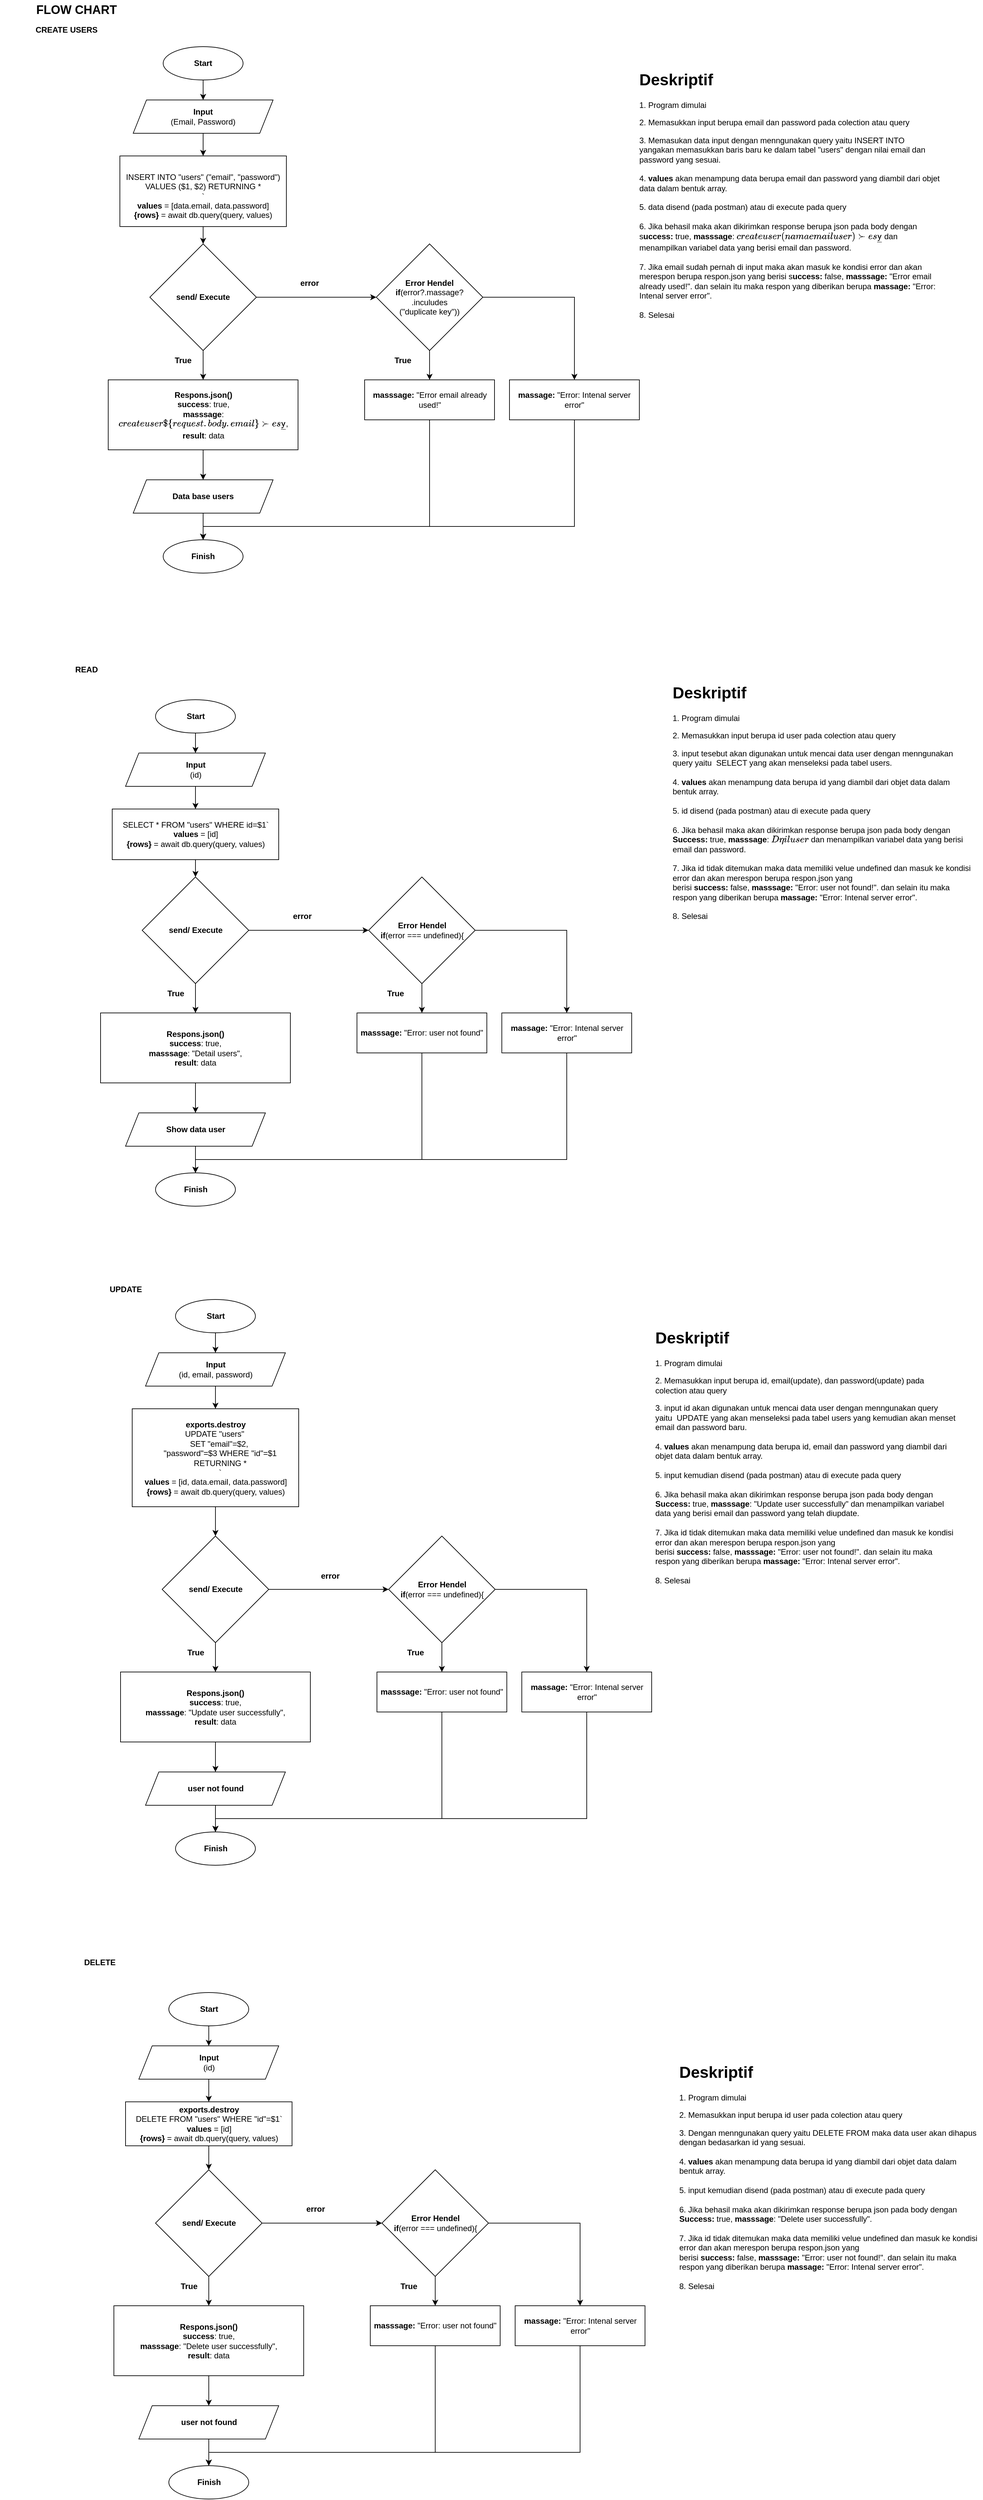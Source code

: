 <mxfile version="21.1.5" type="device">
  <diagram name="Page-1" id="Gda8aAcoX1wLqmAGTbfG">
    <mxGraphModel dx="1744" dy="947" grid="1" gridSize="10" guides="1" tooltips="1" connect="1" arrows="1" fold="1" page="1" pageScale="1" pageWidth="4681" pageHeight="3300" math="0" shadow="0">
      <root>
        <mxCell id="0" />
        <mxCell id="1" parent="0" />
        <mxCell id="YaDRh54AtRM1BTjT_YsA-1" value="&lt;b&gt;CREATE USERS&lt;/b&gt;" style="text;html=1;strokeColor=none;fillColor=none;align=center;verticalAlign=middle;whiteSpace=wrap;rounded=0;" parent="1" vertex="1">
          <mxGeometry x="25" y="50" width="200" height="30" as="geometry" />
        </mxCell>
        <mxCell id="YaDRh54AtRM1BTjT_YsA-8" style="edgeStyle=orthogonalEdgeStyle;rounded=0;orthogonalLoop=1;jettySize=auto;html=1;exitX=0.5;exitY=1;exitDx=0;exitDy=0;entryX=0.5;entryY=0;entryDx=0;entryDy=0;" parent="1" source="YaDRh54AtRM1BTjT_YsA-2" target="YaDRh54AtRM1BTjT_YsA-3" edge="1">
          <mxGeometry relative="1" as="geometry" />
        </mxCell>
        <mxCell id="YaDRh54AtRM1BTjT_YsA-2" value="&lt;b&gt;Start&lt;/b&gt;" style="ellipse;whiteSpace=wrap;html=1;" parent="1" vertex="1">
          <mxGeometry x="270" y="90" width="120" height="50" as="geometry" />
        </mxCell>
        <mxCell id="YaDRh54AtRM1BTjT_YsA-9" style="edgeStyle=orthogonalEdgeStyle;rounded=0;orthogonalLoop=1;jettySize=auto;html=1;exitX=0.5;exitY=1;exitDx=0;exitDy=0;entryX=0.5;entryY=0;entryDx=0;entryDy=0;" parent="1" source="YaDRh54AtRM1BTjT_YsA-3" target="YaDRh54AtRM1BTjT_YsA-4" edge="1">
          <mxGeometry relative="1" as="geometry" />
        </mxCell>
        <mxCell id="YaDRh54AtRM1BTjT_YsA-3" value="&lt;b&gt;Input&lt;/b&gt;&lt;br&gt;(Email, Password)" style="shape=parallelogram;perimeter=parallelogramPerimeter;whiteSpace=wrap;html=1;fixedSize=1;" parent="1" vertex="1">
          <mxGeometry x="225" y="170" width="210" height="50" as="geometry" />
        </mxCell>
        <mxCell id="BeeldSdNCk5eu46JR7qN-2" style="edgeStyle=orthogonalEdgeStyle;rounded=0;orthogonalLoop=1;jettySize=auto;html=1;exitX=0.5;exitY=1;exitDx=0;exitDy=0;entryX=0.5;entryY=0;entryDx=0;entryDy=0;" edge="1" parent="1" source="YaDRh54AtRM1BTjT_YsA-4" target="YaDRh54AtRM1BTjT_YsA-5">
          <mxGeometry relative="1" as="geometry" />
        </mxCell>
        <mxCell id="YaDRh54AtRM1BTjT_YsA-4" value="&lt;b&gt;&lt;br&gt;&lt;/b&gt;INSERT INTO &quot;users&quot; (&quot;email&quot;, &quot;password&quot;)&lt;br&gt;    VALUES ($1, $2) RETURNING *&lt;br&gt;    `&lt;b&gt;&lt;br&gt;values &lt;/b&gt;= [data.email, data.password]&lt;br&gt;&lt;b&gt;{rows}&lt;/b&gt; = await db.query(query, values)" style="rounded=0;whiteSpace=wrap;html=1;align=center;" parent="1" vertex="1">
          <mxGeometry x="205" y="254" width="250" height="106" as="geometry" />
        </mxCell>
        <mxCell id="YaDRh54AtRM1BTjT_YsA-11" style="edgeStyle=orthogonalEdgeStyle;rounded=0;orthogonalLoop=1;jettySize=auto;html=1;exitX=0.5;exitY=1;exitDx=0;exitDy=0;entryX=0.5;entryY=0;entryDx=0;entryDy=0;" parent="1" source="YaDRh54AtRM1BTjT_YsA-5" target="YaDRh54AtRM1BTjT_YsA-7" edge="1">
          <mxGeometry relative="1" as="geometry" />
        </mxCell>
        <mxCell id="YaDRh54AtRM1BTjT_YsA-20" style="edgeStyle=orthogonalEdgeStyle;rounded=0;orthogonalLoop=1;jettySize=auto;html=1;exitX=1;exitY=0.5;exitDx=0;exitDy=0;entryX=0;entryY=0.5;entryDx=0;entryDy=0;" parent="1" source="YaDRh54AtRM1BTjT_YsA-5" target="YaDRh54AtRM1BTjT_YsA-18" edge="1">
          <mxGeometry relative="1" as="geometry" />
        </mxCell>
        <mxCell id="YaDRh54AtRM1BTjT_YsA-5" value="&lt;b&gt;send/ Execute&lt;/b&gt;" style="rhombus;whiteSpace=wrap;html=1;" parent="1" vertex="1">
          <mxGeometry x="250" y="386" width="160" height="160" as="geometry" />
        </mxCell>
        <mxCell id="YaDRh54AtRM1BTjT_YsA-28" style="edgeStyle=orthogonalEdgeStyle;rounded=0;orthogonalLoop=1;jettySize=auto;html=1;exitX=0.5;exitY=1;exitDx=0;exitDy=0;entryX=0.5;entryY=0;entryDx=0;entryDy=0;" parent="1" source="YaDRh54AtRM1BTjT_YsA-7" target="YaDRh54AtRM1BTjT_YsA-27" edge="1">
          <mxGeometry relative="1" as="geometry" />
        </mxCell>
        <mxCell id="YaDRh54AtRM1BTjT_YsA-7" value="&lt;b&gt;Respons.json()&lt;/b&gt;&lt;br&gt;&lt;div style=&quot;&quot;&gt;&lt;b&gt;success&lt;/b&gt;: true,&lt;/div&gt;&lt;div style=&quot;&quot;&gt;&lt;b&gt;masssage&lt;/b&gt;: `create user ${request.body.email} successfuly`,&lt;/div&gt;&lt;div style=&quot;&quot;&gt;&lt;b&gt;result&lt;/b&gt;: data&lt;/div&gt;" style="rounded=0;whiteSpace=wrap;html=1;align=center;" parent="1" vertex="1">
          <mxGeometry x="187.5" y="590" width="285" height="105" as="geometry" />
        </mxCell>
        <mxCell id="YaDRh54AtRM1BTjT_YsA-14" value="&lt;b&gt;True&lt;/b&gt;" style="text;html=1;strokeColor=none;fillColor=none;align=center;verticalAlign=middle;whiteSpace=wrap;rounded=0;" parent="1" vertex="1">
          <mxGeometry x="270" y="546" width="60" height="30" as="geometry" />
        </mxCell>
        <mxCell id="YaDRh54AtRM1BTjT_YsA-15" value="&lt;b&gt;error&lt;/b&gt;" style="text;html=1;strokeColor=none;fillColor=none;align=center;verticalAlign=middle;whiteSpace=wrap;rounded=0;" parent="1" vertex="1">
          <mxGeometry x="460" y="430" width="60" height="30" as="geometry" />
        </mxCell>
        <mxCell id="YaDRh54AtRM1BTjT_YsA-21" style="edgeStyle=orthogonalEdgeStyle;rounded=0;orthogonalLoop=1;jettySize=auto;html=1;exitX=0.5;exitY=1;exitDx=0;exitDy=0;entryX=0.5;entryY=0;entryDx=0;entryDy=0;" parent="1" source="YaDRh54AtRM1BTjT_YsA-18" target="YaDRh54AtRM1BTjT_YsA-19" edge="1">
          <mxGeometry relative="1" as="geometry" />
        </mxCell>
        <mxCell id="YaDRh54AtRM1BTjT_YsA-25" style="edgeStyle=orthogonalEdgeStyle;rounded=0;orthogonalLoop=1;jettySize=auto;html=1;exitX=1;exitY=0.5;exitDx=0;exitDy=0;" parent="1" source="YaDRh54AtRM1BTjT_YsA-18" target="YaDRh54AtRM1BTjT_YsA-24" edge="1">
          <mxGeometry relative="1" as="geometry" />
        </mxCell>
        <mxCell id="YaDRh54AtRM1BTjT_YsA-18" value="&lt;b&gt;Error Hendel&lt;/b&gt;&lt;br&gt;&lt;b&gt;if&lt;/b&gt;(error?.massage?&lt;br&gt;.inculudes&lt;br&gt;(&quot;duplicate key&quot;))" style="rhombus;whiteSpace=wrap;html=1;" parent="1" vertex="1">
          <mxGeometry x="590" y="386" width="160" height="160" as="geometry" />
        </mxCell>
        <mxCell id="YaDRh54AtRM1BTjT_YsA-31" style="edgeStyle=orthogonalEdgeStyle;rounded=0;orthogonalLoop=1;jettySize=auto;html=1;exitX=0.5;exitY=1;exitDx=0;exitDy=0;entryX=0.5;entryY=0;entryDx=0;entryDy=0;" parent="1" source="YaDRh54AtRM1BTjT_YsA-19" target="YaDRh54AtRM1BTjT_YsA-29" edge="1">
          <mxGeometry relative="1" as="geometry">
            <Array as="points">
              <mxPoint x="670" y="810" />
              <mxPoint x="330" y="810" />
            </Array>
          </mxGeometry>
        </mxCell>
        <mxCell id="YaDRh54AtRM1BTjT_YsA-19" value="&lt;b&gt;masssage:&lt;/b&gt; &quot;Error email already used!&quot;" style="rounded=0;whiteSpace=wrap;html=1;align=center;" parent="1" vertex="1">
          <mxGeometry x="572.5" y="590" width="195" height="60" as="geometry" />
        </mxCell>
        <mxCell id="YaDRh54AtRM1BTjT_YsA-22" value="&lt;b&gt;True&lt;/b&gt;" style="text;html=1;strokeColor=none;fillColor=none;align=center;verticalAlign=middle;whiteSpace=wrap;rounded=0;" parent="1" vertex="1">
          <mxGeometry x="600" y="546" width="60" height="30" as="geometry" />
        </mxCell>
        <mxCell id="YaDRh54AtRM1BTjT_YsA-32" style="edgeStyle=orthogonalEdgeStyle;rounded=0;orthogonalLoop=1;jettySize=auto;html=1;exitX=0.5;exitY=1;exitDx=0;exitDy=0;entryX=0.5;entryY=0;entryDx=0;entryDy=0;" parent="1" source="YaDRh54AtRM1BTjT_YsA-24" target="YaDRh54AtRM1BTjT_YsA-29" edge="1">
          <mxGeometry relative="1" as="geometry">
            <Array as="points">
              <mxPoint x="888" y="810" />
              <mxPoint x="330" y="810" />
            </Array>
          </mxGeometry>
        </mxCell>
        <mxCell id="YaDRh54AtRM1BTjT_YsA-24" value="&lt;b&gt;massage: &lt;/b&gt;&quot;Error: Intenal server error&quot;" style="rounded=0;whiteSpace=wrap;html=1;align=center;" parent="1" vertex="1">
          <mxGeometry x="790" y="590" width="195" height="60" as="geometry" />
        </mxCell>
        <mxCell id="YaDRh54AtRM1BTjT_YsA-30" style="edgeStyle=orthogonalEdgeStyle;rounded=0;orthogonalLoop=1;jettySize=auto;html=1;exitX=0.5;exitY=1;exitDx=0;exitDy=0;entryX=0.5;entryY=0;entryDx=0;entryDy=0;" parent="1" source="YaDRh54AtRM1BTjT_YsA-27" target="YaDRh54AtRM1BTjT_YsA-29" edge="1">
          <mxGeometry relative="1" as="geometry" />
        </mxCell>
        <mxCell id="YaDRh54AtRM1BTjT_YsA-27" value="&lt;b&gt;Data base users&lt;/b&gt;" style="shape=parallelogram;perimeter=parallelogramPerimeter;whiteSpace=wrap;html=1;fixedSize=1;" parent="1" vertex="1">
          <mxGeometry x="225" y="740" width="210" height="50" as="geometry" />
        </mxCell>
        <mxCell id="YaDRh54AtRM1BTjT_YsA-29" value="&lt;b&gt;Finish&lt;/b&gt;" style="ellipse;whiteSpace=wrap;html=1;" parent="1" vertex="1">
          <mxGeometry x="270" y="830" width="120" height="50" as="geometry" />
        </mxCell>
        <mxCell id="YaDRh54AtRM1BTjT_YsA-33" value="&lt;b&gt;&lt;font style=&quot;font-size: 18px;&quot;&gt;FLOW CHART&lt;/font&gt;&lt;/b&gt;" style="text;html=1;strokeColor=none;fillColor=none;align=center;verticalAlign=middle;whiteSpace=wrap;rounded=0;" parent="1" vertex="1">
          <mxGeometry x="40" y="20" width="200" height="30" as="geometry" />
        </mxCell>
        <mxCell id="YaDRh54AtRM1BTjT_YsA-58" style="edgeStyle=orthogonalEdgeStyle;rounded=0;orthogonalLoop=1;jettySize=auto;html=1;exitX=0.5;exitY=1;exitDx=0;exitDy=0;entryX=0.5;entryY=0;entryDx=0;entryDy=0;" parent="1" source="YaDRh54AtRM1BTjT_YsA-59" target="YaDRh54AtRM1BTjT_YsA-61" edge="1">
          <mxGeometry relative="1" as="geometry" />
        </mxCell>
        <mxCell id="YaDRh54AtRM1BTjT_YsA-59" value="&lt;b&gt;Start&lt;/b&gt;" style="ellipse;whiteSpace=wrap;html=1;" parent="1" vertex="1">
          <mxGeometry x="258.5" y="1070" width="120" height="50" as="geometry" />
        </mxCell>
        <mxCell id="YaDRh54AtRM1BTjT_YsA-60" style="edgeStyle=orthogonalEdgeStyle;rounded=0;orthogonalLoop=1;jettySize=auto;html=1;exitX=0.5;exitY=1;exitDx=0;exitDy=0;entryX=0.5;entryY=0;entryDx=0;entryDy=0;" parent="1" source="YaDRh54AtRM1BTjT_YsA-61" target="YaDRh54AtRM1BTjT_YsA-63" edge="1">
          <mxGeometry relative="1" as="geometry" />
        </mxCell>
        <mxCell id="YaDRh54AtRM1BTjT_YsA-61" value="&lt;b&gt;Input&lt;/b&gt;&lt;br&gt;(id)" style="shape=parallelogram;perimeter=parallelogramPerimeter;whiteSpace=wrap;html=1;fixedSize=1;" parent="1" vertex="1">
          <mxGeometry x="213.5" y="1150" width="210" height="50" as="geometry" />
        </mxCell>
        <mxCell id="YaDRh54AtRM1BTjT_YsA-62" style="edgeStyle=orthogonalEdgeStyle;rounded=0;orthogonalLoop=1;jettySize=auto;html=1;exitX=0.5;exitY=1;exitDx=0;exitDy=0;entryX=0.5;entryY=0;entryDx=0;entryDy=0;" parent="1" source="YaDRh54AtRM1BTjT_YsA-63" target="YaDRh54AtRM1BTjT_YsA-66" edge="1">
          <mxGeometry relative="1" as="geometry" />
        </mxCell>
        <mxCell id="YaDRh54AtRM1BTjT_YsA-63" value="SELECT * FROM &quot;users&quot; WHERE id=$1`&lt;br&gt;&lt;b&gt;values &lt;/b&gt;= [id]&lt;br&gt;&lt;b&gt;{rows}&lt;/b&gt; = await db.query(query, values)" style="rounded=0;whiteSpace=wrap;html=1;align=center;" parent="1" vertex="1">
          <mxGeometry x="193.5" y="1234" width="250" height="76" as="geometry" />
        </mxCell>
        <mxCell id="YaDRh54AtRM1BTjT_YsA-64" style="edgeStyle=orthogonalEdgeStyle;rounded=0;orthogonalLoop=1;jettySize=auto;html=1;exitX=0.5;exitY=1;exitDx=0;exitDy=0;entryX=0.5;entryY=0;entryDx=0;entryDy=0;" parent="1" source="YaDRh54AtRM1BTjT_YsA-66" target="YaDRh54AtRM1BTjT_YsA-68" edge="1">
          <mxGeometry relative="1" as="geometry" />
        </mxCell>
        <mxCell id="YaDRh54AtRM1BTjT_YsA-65" style="edgeStyle=orthogonalEdgeStyle;rounded=0;orthogonalLoop=1;jettySize=auto;html=1;exitX=1;exitY=0.5;exitDx=0;exitDy=0;entryX=0;entryY=0.5;entryDx=0;entryDy=0;" parent="1" source="YaDRh54AtRM1BTjT_YsA-66" target="YaDRh54AtRM1BTjT_YsA-73" edge="1">
          <mxGeometry relative="1" as="geometry" />
        </mxCell>
        <mxCell id="YaDRh54AtRM1BTjT_YsA-66" value="&lt;b&gt;send/ Execute&lt;/b&gt;" style="rhombus;whiteSpace=wrap;html=1;" parent="1" vertex="1">
          <mxGeometry x="238.5" y="1336" width="160" height="160" as="geometry" />
        </mxCell>
        <mxCell id="YaDRh54AtRM1BTjT_YsA-67" style="edgeStyle=orthogonalEdgeStyle;rounded=0;orthogonalLoop=1;jettySize=auto;html=1;exitX=0.5;exitY=1;exitDx=0;exitDy=0;entryX=0.5;entryY=0;entryDx=0;entryDy=0;" parent="1" source="YaDRh54AtRM1BTjT_YsA-68" target="YaDRh54AtRM1BTjT_YsA-80" edge="1">
          <mxGeometry relative="1" as="geometry" />
        </mxCell>
        <mxCell id="YaDRh54AtRM1BTjT_YsA-68" value="&lt;b&gt;Respons.json()&lt;/b&gt;&lt;br&gt;&lt;div style=&quot;&quot;&gt;&lt;b&gt;success&lt;/b&gt;: true,&lt;/div&gt;&lt;div style=&quot;&quot;&gt;&lt;b&gt;masssage&lt;/b&gt;:&amp;nbsp;&quot;Detail users&quot;&lt;span style=&quot;background-color: initial;&quot;&gt;,&lt;/span&gt;&lt;/div&gt;&lt;div style=&quot;&quot;&gt;&lt;b&gt;result&lt;/b&gt;: data&lt;/div&gt;" style="rounded=0;whiteSpace=wrap;html=1;align=center;" parent="1" vertex="1">
          <mxGeometry x="176" y="1540" width="285" height="105" as="geometry" />
        </mxCell>
        <mxCell id="YaDRh54AtRM1BTjT_YsA-69" value="&lt;b&gt;True&lt;/b&gt;" style="text;html=1;strokeColor=none;fillColor=none;align=center;verticalAlign=middle;whiteSpace=wrap;rounded=0;" parent="1" vertex="1">
          <mxGeometry x="258.5" y="1496" width="60" height="30" as="geometry" />
        </mxCell>
        <mxCell id="YaDRh54AtRM1BTjT_YsA-70" value="&lt;b&gt;error&lt;/b&gt;" style="text;html=1;strokeColor=none;fillColor=none;align=center;verticalAlign=middle;whiteSpace=wrap;rounded=0;" parent="1" vertex="1">
          <mxGeometry x="448.5" y="1380" width="60" height="30" as="geometry" />
        </mxCell>
        <mxCell id="YaDRh54AtRM1BTjT_YsA-71" style="edgeStyle=orthogonalEdgeStyle;rounded=0;orthogonalLoop=1;jettySize=auto;html=1;exitX=0.5;exitY=1;exitDx=0;exitDy=0;entryX=0.5;entryY=0;entryDx=0;entryDy=0;" parent="1" source="YaDRh54AtRM1BTjT_YsA-73" target="YaDRh54AtRM1BTjT_YsA-75" edge="1">
          <mxGeometry relative="1" as="geometry" />
        </mxCell>
        <mxCell id="YaDRh54AtRM1BTjT_YsA-72" style="edgeStyle=orthogonalEdgeStyle;rounded=0;orthogonalLoop=1;jettySize=auto;html=1;exitX=1;exitY=0.5;exitDx=0;exitDy=0;" parent="1" source="YaDRh54AtRM1BTjT_YsA-73" target="YaDRh54AtRM1BTjT_YsA-78" edge="1">
          <mxGeometry relative="1" as="geometry" />
        </mxCell>
        <mxCell id="YaDRh54AtRM1BTjT_YsA-73" value="&lt;b&gt;Error Hendel&lt;/b&gt;&lt;br&gt;&lt;b&gt;if&lt;/b&gt;(error === undefined){" style="rhombus;whiteSpace=wrap;html=1;" parent="1" vertex="1">
          <mxGeometry x="578.5" y="1336" width="160" height="160" as="geometry" />
        </mxCell>
        <mxCell id="YaDRh54AtRM1BTjT_YsA-74" style="edgeStyle=orthogonalEdgeStyle;rounded=0;orthogonalLoop=1;jettySize=auto;html=1;exitX=0.5;exitY=1;exitDx=0;exitDy=0;entryX=0.5;entryY=0;entryDx=0;entryDy=0;" parent="1" source="YaDRh54AtRM1BTjT_YsA-75" target="YaDRh54AtRM1BTjT_YsA-81" edge="1">
          <mxGeometry relative="1" as="geometry">
            <Array as="points">
              <mxPoint x="658.5" y="1760" />
              <mxPoint x="318.5" y="1760" />
            </Array>
          </mxGeometry>
        </mxCell>
        <mxCell id="YaDRh54AtRM1BTjT_YsA-75" value="&lt;b&gt;masssage:&lt;/b&gt;&amp;nbsp;&quot;Error: user not found&quot;" style="rounded=0;whiteSpace=wrap;html=1;align=center;" parent="1" vertex="1">
          <mxGeometry x="561" y="1540" width="195" height="60" as="geometry" />
        </mxCell>
        <mxCell id="YaDRh54AtRM1BTjT_YsA-76" value="&lt;b&gt;True&lt;/b&gt;" style="text;html=1;strokeColor=none;fillColor=none;align=center;verticalAlign=middle;whiteSpace=wrap;rounded=0;" parent="1" vertex="1">
          <mxGeometry x="588.5" y="1496" width="60" height="30" as="geometry" />
        </mxCell>
        <mxCell id="YaDRh54AtRM1BTjT_YsA-77" style="edgeStyle=orthogonalEdgeStyle;rounded=0;orthogonalLoop=1;jettySize=auto;html=1;exitX=0.5;exitY=1;exitDx=0;exitDy=0;entryX=0.5;entryY=0;entryDx=0;entryDy=0;" parent="1" source="YaDRh54AtRM1BTjT_YsA-78" target="YaDRh54AtRM1BTjT_YsA-81" edge="1">
          <mxGeometry relative="1" as="geometry">
            <Array as="points">
              <mxPoint x="876.5" y="1760" />
              <mxPoint x="318.5" y="1760" />
            </Array>
          </mxGeometry>
        </mxCell>
        <mxCell id="YaDRh54AtRM1BTjT_YsA-78" value="&lt;b&gt;massage: &lt;/b&gt;&quot;Error: Intenal server error&quot;" style="rounded=0;whiteSpace=wrap;html=1;align=center;" parent="1" vertex="1">
          <mxGeometry x="778.5" y="1540" width="195" height="60" as="geometry" />
        </mxCell>
        <mxCell id="YaDRh54AtRM1BTjT_YsA-79" style="edgeStyle=orthogonalEdgeStyle;rounded=0;orthogonalLoop=1;jettySize=auto;html=1;exitX=0.5;exitY=1;exitDx=0;exitDy=0;entryX=0.5;entryY=0;entryDx=0;entryDy=0;" parent="1" source="YaDRh54AtRM1BTjT_YsA-80" target="YaDRh54AtRM1BTjT_YsA-81" edge="1">
          <mxGeometry relative="1" as="geometry" />
        </mxCell>
        <mxCell id="YaDRh54AtRM1BTjT_YsA-80" value="&lt;b&gt;Show data user&lt;/b&gt;" style="shape=parallelogram;perimeter=parallelogramPerimeter;whiteSpace=wrap;html=1;fixedSize=1;" parent="1" vertex="1">
          <mxGeometry x="213.5" y="1690" width="210" height="50" as="geometry" />
        </mxCell>
        <mxCell id="YaDRh54AtRM1BTjT_YsA-81" value="&lt;b&gt;Finish&lt;/b&gt;" style="ellipse;whiteSpace=wrap;html=1;" parent="1" vertex="1">
          <mxGeometry x="258.5" y="1780" width="120" height="50" as="geometry" />
        </mxCell>
        <mxCell id="YaDRh54AtRM1BTjT_YsA-82" value="&lt;b&gt;READ&lt;/b&gt;" style="text;html=1;strokeColor=none;fillColor=none;align=center;verticalAlign=middle;whiteSpace=wrap;rounded=0;" parent="1" vertex="1">
          <mxGeometry x="110" y="1010" width="90" height="30" as="geometry" />
        </mxCell>
        <mxCell id="YaDRh54AtRM1BTjT_YsA-84" style="edgeStyle=orthogonalEdgeStyle;rounded=0;orthogonalLoop=1;jettySize=auto;html=1;exitX=0.5;exitY=1;exitDx=0;exitDy=0;entryX=0.5;entryY=0;entryDx=0;entryDy=0;" parent="1" source="YaDRh54AtRM1BTjT_YsA-85" target="YaDRh54AtRM1BTjT_YsA-87" edge="1">
          <mxGeometry relative="1" as="geometry" />
        </mxCell>
        <mxCell id="YaDRh54AtRM1BTjT_YsA-85" value="&lt;b&gt;Start&lt;/b&gt;" style="ellipse;whiteSpace=wrap;html=1;" parent="1" vertex="1">
          <mxGeometry x="278.5" y="3010" width="120" height="50" as="geometry" />
        </mxCell>
        <mxCell id="YaDRh54AtRM1BTjT_YsA-86" style="edgeStyle=orthogonalEdgeStyle;rounded=0;orthogonalLoop=1;jettySize=auto;html=1;exitX=0.5;exitY=1;exitDx=0;exitDy=0;entryX=0.5;entryY=0;entryDx=0;entryDy=0;" parent="1" source="YaDRh54AtRM1BTjT_YsA-87" target="YaDRh54AtRM1BTjT_YsA-89" edge="1">
          <mxGeometry relative="1" as="geometry" />
        </mxCell>
        <mxCell id="YaDRh54AtRM1BTjT_YsA-87" value="&lt;b&gt;Input&lt;/b&gt;&lt;br&gt;(id)" style="shape=parallelogram;perimeter=parallelogramPerimeter;whiteSpace=wrap;html=1;fixedSize=1;" parent="1" vertex="1">
          <mxGeometry x="233.5" y="3090" width="210" height="50" as="geometry" />
        </mxCell>
        <mxCell id="YaDRh54AtRM1BTjT_YsA-88" style="edgeStyle=orthogonalEdgeStyle;rounded=0;orthogonalLoop=1;jettySize=auto;html=1;exitX=0.5;exitY=1;exitDx=0;exitDy=0;entryX=0.5;entryY=0;entryDx=0;entryDy=0;" parent="1" source="YaDRh54AtRM1BTjT_YsA-89" target="YaDRh54AtRM1BTjT_YsA-92" edge="1">
          <mxGeometry relative="1" as="geometry" />
        </mxCell>
        <mxCell id="YaDRh54AtRM1BTjT_YsA-89" value="&lt;b&gt;exports.destroy&lt;/b&gt;&lt;br&gt;DELETE FROM &quot;users&quot; WHERE &quot;id&quot;=$1`&lt;br&gt;&lt;b&gt;values &lt;/b&gt;= [id]&lt;br&gt;&lt;b&gt;{rows}&lt;/b&gt; = await db.query(query, values)" style="rounded=0;whiteSpace=wrap;html=1;align=center;" parent="1" vertex="1">
          <mxGeometry x="213.5" y="3174" width="250" height="66" as="geometry" />
        </mxCell>
        <mxCell id="YaDRh54AtRM1BTjT_YsA-90" style="edgeStyle=orthogonalEdgeStyle;rounded=0;orthogonalLoop=1;jettySize=auto;html=1;exitX=0.5;exitY=1;exitDx=0;exitDy=0;entryX=0.5;entryY=0;entryDx=0;entryDy=0;" parent="1" source="YaDRh54AtRM1BTjT_YsA-92" target="YaDRh54AtRM1BTjT_YsA-94" edge="1">
          <mxGeometry relative="1" as="geometry" />
        </mxCell>
        <mxCell id="YaDRh54AtRM1BTjT_YsA-91" style="edgeStyle=orthogonalEdgeStyle;rounded=0;orthogonalLoop=1;jettySize=auto;html=1;exitX=1;exitY=0.5;exitDx=0;exitDy=0;entryX=0;entryY=0.5;entryDx=0;entryDy=0;" parent="1" source="YaDRh54AtRM1BTjT_YsA-92" target="YaDRh54AtRM1BTjT_YsA-99" edge="1">
          <mxGeometry relative="1" as="geometry" />
        </mxCell>
        <mxCell id="YaDRh54AtRM1BTjT_YsA-92" value="&lt;b&gt;send/ Execute&lt;/b&gt;" style="rhombus;whiteSpace=wrap;html=1;" parent="1" vertex="1">
          <mxGeometry x="258.5" y="3276" width="160" height="160" as="geometry" />
        </mxCell>
        <mxCell id="YaDRh54AtRM1BTjT_YsA-93" style="edgeStyle=orthogonalEdgeStyle;rounded=0;orthogonalLoop=1;jettySize=auto;html=1;exitX=0.5;exitY=1;exitDx=0;exitDy=0;entryX=0.5;entryY=0;entryDx=0;entryDy=0;" parent="1" source="YaDRh54AtRM1BTjT_YsA-94" target="YaDRh54AtRM1BTjT_YsA-106" edge="1">
          <mxGeometry relative="1" as="geometry" />
        </mxCell>
        <mxCell id="YaDRh54AtRM1BTjT_YsA-94" value="&lt;b&gt;Respons.json()&lt;/b&gt;&lt;br&gt;&lt;div style=&quot;&quot;&gt;&lt;b&gt;success&lt;/b&gt;: true,&lt;/div&gt;&lt;div style=&quot;&quot;&gt;&lt;b&gt;masssage&lt;/b&gt;:&amp;nbsp;&quot;Delete user successfully&quot;&lt;span style=&quot;background-color: initial;&quot;&gt;,&lt;/span&gt;&lt;/div&gt;&lt;div style=&quot;&quot;&gt;&lt;b&gt;result&lt;/b&gt;: data&lt;/div&gt;" style="rounded=0;whiteSpace=wrap;html=1;align=center;" parent="1" vertex="1">
          <mxGeometry x="196" y="3480" width="285" height="105" as="geometry" />
        </mxCell>
        <mxCell id="YaDRh54AtRM1BTjT_YsA-95" value="&lt;b&gt;True&lt;/b&gt;" style="text;html=1;strokeColor=none;fillColor=none;align=center;verticalAlign=middle;whiteSpace=wrap;rounded=0;" parent="1" vertex="1">
          <mxGeometry x="278.5" y="3436" width="60" height="30" as="geometry" />
        </mxCell>
        <mxCell id="YaDRh54AtRM1BTjT_YsA-96" value="&lt;b&gt;error&lt;/b&gt;" style="text;html=1;strokeColor=none;fillColor=none;align=center;verticalAlign=middle;whiteSpace=wrap;rounded=0;" parent="1" vertex="1">
          <mxGeometry x="468.5" y="3320" width="60" height="30" as="geometry" />
        </mxCell>
        <mxCell id="YaDRh54AtRM1BTjT_YsA-97" style="edgeStyle=orthogonalEdgeStyle;rounded=0;orthogonalLoop=1;jettySize=auto;html=1;exitX=0.5;exitY=1;exitDx=0;exitDy=0;entryX=0.5;entryY=0;entryDx=0;entryDy=0;" parent="1" source="YaDRh54AtRM1BTjT_YsA-99" target="YaDRh54AtRM1BTjT_YsA-101" edge="1">
          <mxGeometry relative="1" as="geometry" />
        </mxCell>
        <mxCell id="YaDRh54AtRM1BTjT_YsA-98" style="edgeStyle=orthogonalEdgeStyle;rounded=0;orthogonalLoop=1;jettySize=auto;html=1;exitX=1;exitY=0.5;exitDx=0;exitDy=0;" parent="1" source="YaDRh54AtRM1BTjT_YsA-99" target="YaDRh54AtRM1BTjT_YsA-104" edge="1">
          <mxGeometry relative="1" as="geometry" />
        </mxCell>
        <mxCell id="YaDRh54AtRM1BTjT_YsA-99" value="&lt;b&gt;Error Hendel&lt;/b&gt;&lt;br&gt;&lt;b&gt;if&lt;/b&gt;(error === undefined){" style="rhombus;whiteSpace=wrap;html=1;" parent="1" vertex="1">
          <mxGeometry x="598.5" y="3276" width="160" height="160" as="geometry" />
        </mxCell>
        <mxCell id="YaDRh54AtRM1BTjT_YsA-100" style="edgeStyle=orthogonalEdgeStyle;rounded=0;orthogonalLoop=1;jettySize=auto;html=1;exitX=0.5;exitY=1;exitDx=0;exitDy=0;entryX=0.5;entryY=0;entryDx=0;entryDy=0;" parent="1" source="YaDRh54AtRM1BTjT_YsA-101" target="YaDRh54AtRM1BTjT_YsA-107" edge="1">
          <mxGeometry relative="1" as="geometry">
            <Array as="points">
              <mxPoint x="678.5" y="3700" />
              <mxPoint x="338.5" y="3700" />
            </Array>
          </mxGeometry>
        </mxCell>
        <mxCell id="YaDRh54AtRM1BTjT_YsA-101" value="&lt;b&gt;masssage:&lt;/b&gt;&amp;nbsp;&quot;Error: user not found&quot;" style="rounded=0;whiteSpace=wrap;html=1;align=center;" parent="1" vertex="1">
          <mxGeometry x="581" y="3480" width="195" height="60" as="geometry" />
        </mxCell>
        <mxCell id="YaDRh54AtRM1BTjT_YsA-102" value="&lt;b&gt;True&lt;/b&gt;" style="text;html=1;strokeColor=none;fillColor=none;align=center;verticalAlign=middle;whiteSpace=wrap;rounded=0;" parent="1" vertex="1">
          <mxGeometry x="608.5" y="3436" width="60" height="30" as="geometry" />
        </mxCell>
        <mxCell id="YaDRh54AtRM1BTjT_YsA-103" style="edgeStyle=orthogonalEdgeStyle;rounded=0;orthogonalLoop=1;jettySize=auto;html=1;exitX=0.5;exitY=1;exitDx=0;exitDy=0;entryX=0.5;entryY=0;entryDx=0;entryDy=0;" parent="1" source="YaDRh54AtRM1BTjT_YsA-104" target="YaDRh54AtRM1BTjT_YsA-107" edge="1">
          <mxGeometry relative="1" as="geometry">
            <Array as="points">
              <mxPoint x="896.5" y="3700" />
              <mxPoint x="338.5" y="3700" />
            </Array>
          </mxGeometry>
        </mxCell>
        <mxCell id="YaDRh54AtRM1BTjT_YsA-104" value="&lt;b&gt;massage: &lt;/b&gt;&quot;Error: Intenal server error&quot;" style="rounded=0;whiteSpace=wrap;html=1;align=center;" parent="1" vertex="1">
          <mxGeometry x="798.5" y="3480" width="195" height="60" as="geometry" />
        </mxCell>
        <mxCell id="YaDRh54AtRM1BTjT_YsA-105" style="edgeStyle=orthogonalEdgeStyle;rounded=0;orthogonalLoop=1;jettySize=auto;html=1;exitX=0.5;exitY=1;exitDx=0;exitDy=0;entryX=0.5;entryY=0;entryDx=0;entryDy=0;" parent="1" source="YaDRh54AtRM1BTjT_YsA-106" target="YaDRh54AtRM1BTjT_YsA-107" edge="1">
          <mxGeometry relative="1" as="geometry" />
        </mxCell>
        <mxCell id="YaDRh54AtRM1BTjT_YsA-106" value="&lt;b&gt;user not found&lt;/b&gt;" style="shape=parallelogram;perimeter=parallelogramPerimeter;whiteSpace=wrap;html=1;fixedSize=1;" parent="1" vertex="1">
          <mxGeometry x="233.5" y="3630" width="210" height="50" as="geometry" />
        </mxCell>
        <mxCell id="YaDRh54AtRM1BTjT_YsA-107" value="&lt;b&gt;Finish&lt;/b&gt;" style="ellipse;whiteSpace=wrap;html=1;" parent="1" vertex="1">
          <mxGeometry x="278.5" y="3720" width="120" height="50" as="geometry" />
        </mxCell>
        <mxCell id="YaDRh54AtRM1BTjT_YsA-108" value="&lt;b&gt;DELETE&lt;/b&gt;" style="text;html=1;strokeColor=none;fillColor=none;align=center;verticalAlign=middle;whiteSpace=wrap;rounded=0;" parent="1" vertex="1">
          <mxGeometry x="130" y="2950" width="90" height="30" as="geometry" />
        </mxCell>
        <mxCell id="YaDRh54AtRM1BTjT_YsA-109" style="edgeStyle=orthogonalEdgeStyle;rounded=0;orthogonalLoop=1;jettySize=auto;html=1;exitX=0.5;exitY=1;exitDx=0;exitDy=0;entryX=0.5;entryY=0;entryDx=0;entryDy=0;" parent="1" source="YaDRh54AtRM1BTjT_YsA-110" target="YaDRh54AtRM1BTjT_YsA-112" edge="1">
          <mxGeometry relative="1" as="geometry" />
        </mxCell>
        <mxCell id="YaDRh54AtRM1BTjT_YsA-110" value="&lt;b&gt;Start&lt;/b&gt;" style="ellipse;whiteSpace=wrap;html=1;" parent="1" vertex="1">
          <mxGeometry x="288.5" y="1970" width="120" height="50" as="geometry" />
        </mxCell>
        <mxCell id="YaDRh54AtRM1BTjT_YsA-111" style="edgeStyle=orthogonalEdgeStyle;rounded=0;orthogonalLoop=1;jettySize=auto;html=1;exitX=0.5;exitY=1;exitDx=0;exitDy=0;entryX=0.5;entryY=0;entryDx=0;entryDy=0;" parent="1" source="YaDRh54AtRM1BTjT_YsA-112" target="YaDRh54AtRM1BTjT_YsA-114" edge="1">
          <mxGeometry relative="1" as="geometry" />
        </mxCell>
        <mxCell id="YaDRh54AtRM1BTjT_YsA-112" value="&lt;b&gt;Input&lt;/b&gt;&lt;br&gt;(id, email, password)" style="shape=parallelogram;perimeter=parallelogramPerimeter;whiteSpace=wrap;html=1;fixedSize=1;" parent="1" vertex="1">
          <mxGeometry x="243.5" y="2050" width="210" height="50" as="geometry" />
        </mxCell>
        <mxCell id="YaDRh54AtRM1BTjT_YsA-113" style="edgeStyle=orthogonalEdgeStyle;rounded=0;orthogonalLoop=1;jettySize=auto;html=1;exitX=0.5;exitY=1;exitDx=0;exitDy=0;entryX=0.5;entryY=0;entryDx=0;entryDy=0;" parent="1" source="YaDRh54AtRM1BTjT_YsA-114" target="YaDRh54AtRM1BTjT_YsA-117" edge="1">
          <mxGeometry relative="1" as="geometry" />
        </mxCell>
        <mxCell id="YaDRh54AtRM1BTjT_YsA-114" value="&lt;b&gt;exports.destroy&lt;/b&gt;&lt;br&gt;&lt;div&gt;UPDATE &quot;users&quot;&amp;nbsp;&lt;/div&gt;&lt;div&gt;&amp;nbsp; &amp;nbsp; SET &quot;email&quot;=$2,&amp;nbsp;&lt;/div&gt;&lt;div&gt;&amp;nbsp; &amp;nbsp; &quot;password&quot;=$3 WHERE &quot;id&quot;=$1&lt;/div&gt;&lt;div&gt;&amp;nbsp; &amp;nbsp; RETURNING *&lt;/div&gt;&lt;div&gt;&amp;nbsp; &amp;nbsp; `&lt;/div&gt;&lt;b&gt;values &lt;/b&gt;=&amp;nbsp;[id, data.email, data.password]&lt;br&gt;&lt;b&gt;{rows}&lt;/b&gt; = await db.query(query, values)" style="rounded=0;whiteSpace=wrap;html=1;align=center;" parent="1" vertex="1">
          <mxGeometry x="223.5" y="2134" width="250" height="147" as="geometry" />
        </mxCell>
        <mxCell id="YaDRh54AtRM1BTjT_YsA-115" style="edgeStyle=orthogonalEdgeStyle;rounded=0;orthogonalLoop=1;jettySize=auto;html=1;exitX=0.5;exitY=1;exitDx=0;exitDy=0;entryX=0.5;entryY=0;entryDx=0;entryDy=0;" parent="1" source="YaDRh54AtRM1BTjT_YsA-117" target="YaDRh54AtRM1BTjT_YsA-119" edge="1">
          <mxGeometry relative="1" as="geometry" />
        </mxCell>
        <mxCell id="YaDRh54AtRM1BTjT_YsA-116" style="edgeStyle=orthogonalEdgeStyle;rounded=0;orthogonalLoop=1;jettySize=auto;html=1;exitX=1;exitY=0.5;exitDx=0;exitDy=0;entryX=0;entryY=0.5;entryDx=0;entryDy=0;" parent="1" source="YaDRh54AtRM1BTjT_YsA-117" target="YaDRh54AtRM1BTjT_YsA-124" edge="1">
          <mxGeometry relative="1" as="geometry" />
        </mxCell>
        <mxCell id="YaDRh54AtRM1BTjT_YsA-117" value="&lt;b&gt;send/ Execute&lt;/b&gt;" style="rhombus;whiteSpace=wrap;html=1;" parent="1" vertex="1">
          <mxGeometry x="268.5" y="2325" width="160" height="160" as="geometry" />
        </mxCell>
        <mxCell id="YaDRh54AtRM1BTjT_YsA-118" style="edgeStyle=orthogonalEdgeStyle;rounded=0;orthogonalLoop=1;jettySize=auto;html=1;exitX=0.5;exitY=1;exitDx=0;exitDy=0;entryX=0.5;entryY=0;entryDx=0;entryDy=0;" parent="1" source="YaDRh54AtRM1BTjT_YsA-119" target="YaDRh54AtRM1BTjT_YsA-131" edge="1">
          <mxGeometry relative="1" as="geometry" />
        </mxCell>
        <mxCell id="YaDRh54AtRM1BTjT_YsA-119" value="&lt;b&gt;Respons.json()&lt;/b&gt;&lt;br&gt;&lt;div style=&quot;&quot;&gt;&lt;b&gt;success&lt;/b&gt;: true,&lt;/div&gt;&lt;div style=&quot;&quot;&gt;&lt;b&gt;masssage&lt;/b&gt;:&amp;nbsp;&quot;Update user successfully&quot;&lt;span style=&quot;background-color: initial;&quot;&gt;,&lt;/span&gt;&lt;/div&gt;&lt;div style=&quot;&quot;&gt;&lt;b&gt;result&lt;/b&gt;: data&lt;/div&gt;" style="rounded=0;whiteSpace=wrap;html=1;align=center;" parent="1" vertex="1">
          <mxGeometry x="206" y="2529" width="285" height="105" as="geometry" />
        </mxCell>
        <mxCell id="YaDRh54AtRM1BTjT_YsA-120" value="&lt;b&gt;True&lt;/b&gt;" style="text;html=1;strokeColor=none;fillColor=none;align=center;verticalAlign=middle;whiteSpace=wrap;rounded=0;" parent="1" vertex="1">
          <mxGeometry x="288.5" y="2485" width="60" height="30" as="geometry" />
        </mxCell>
        <mxCell id="YaDRh54AtRM1BTjT_YsA-121" value="&lt;b&gt;error&lt;/b&gt;" style="text;html=1;strokeColor=none;fillColor=none;align=center;verticalAlign=middle;whiteSpace=wrap;rounded=0;" parent="1" vertex="1">
          <mxGeometry x="491" y="2370" width="60" height="30" as="geometry" />
        </mxCell>
        <mxCell id="YaDRh54AtRM1BTjT_YsA-122" style="edgeStyle=orthogonalEdgeStyle;rounded=0;orthogonalLoop=1;jettySize=auto;html=1;exitX=0.5;exitY=1;exitDx=0;exitDy=0;entryX=0.5;entryY=0;entryDx=0;entryDy=0;" parent="1" source="YaDRh54AtRM1BTjT_YsA-124" target="YaDRh54AtRM1BTjT_YsA-126" edge="1">
          <mxGeometry relative="1" as="geometry" />
        </mxCell>
        <mxCell id="YaDRh54AtRM1BTjT_YsA-123" style="edgeStyle=orthogonalEdgeStyle;rounded=0;orthogonalLoop=1;jettySize=auto;html=1;exitX=1;exitY=0.5;exitDx=0;exitDy=0;" parent="1" source="YaDRh54AtRM1BTjT_YsA-124" target="YaDRh54AtRM1BTjT_YsA-129" edge="1">
          <mxGeometry relative="1" as="geometry" />
        </mxCell>
        <mxCell id="YaDRh54AtRM1BTjT_YsA-124" value="&lt;b&gt;Error Hendel&lt;/b&gt;&lt;br&gt;&lt;b&gt;if&lt;/b&gt;(error === undefined){" style="rhombus;whiteSpace=wrap;html=1;" parent="1" vertex="1">
          <mxGeometry x="608.5" y="2325" width="160" height="160" as="geometry" />
        </mxCell>
        <mxCell id="YaDRh54AtRM1BTjT_YsA-125" style="edgeStyle=orthogonalEdgeStyle;rounded=0;orthogonalLoop=1;jettySize=auto;html=1;exitX=0.5;exitY=1;exitDx=0;exitDy=0;entryX=0.5;entryY=0;entryDx=0;entryDy=0;" parent="1" source="YaDRh54AtRM1BTjT_YsA-126" target="YaDRh54AtRM1BTjT_YsA-132" edge="1">
          <mxGeometry relative="1" as="geometry">
            <Array as="points">
              <mxPoint x="688.5" y="2749" />
              <mxPoint x="348.5" y="2749" />
            </Array>
          </mxGeometry>
        </mxCell>
        <mxCell id="YaDRh54AtRM1BTjT_YsA-126" value="&lt;b&gt;masssage:&lt;/b&gt;&amp;nbsp;&quot;Error: user not found&quot;" style="rounded=0;whiteSpace=wrap;html=1;align=center;" parent="1" vertex="1">
          <mxGeometry x="591" y="2529" width="195" height="60" as="geometry" />
        </mxCell>
        <mxCell id="YaDRh54AtRM1BTjT_YsA-127" value="&lt;b&gt;True&lt;/b&gt;" style="text;html=1;strokeColor=none;fillColor=none;align=center;verticalAlign=middle;whiteSpace=wrap;rounded=0;" parent="1" vertex="1">
          <mxGeometry x="618.5" y="2485" width="60" height="30" as="geometry" />
        </mxCell>
        <mxCell id="YaDRh54AtRM1BTjT_YsA-128" style="edgeStyle=orthogonalEdgeStyle;rounded=0;orthogonalLoop=1;jettySize=auto;html=1;exitX=0.5;exitY=1;exitDx=0;exitDy=0;entryX=0.5;entryY=0;entryDx=0;entryDy=0;" parent="1" source="YaDRh54AtRM1BTjT_YsA-129" target="YaDRh54AtRM1BTjT_YsA-132" edge="1">
          <mxGeometry relative="1" as="geometry">
            <Array as="points">
              <mxPoint x="906.5" y="2749" />
              <mxPoint x="348.5" y="2749" />
            </Array>
          </mxGeometry>
        </mxCell>
        <mxCell id="YaDRh54AtRM1BTjT_YsA-129" value="&lt;b&gt;massage: &lt;/b&gt;&quot;Error: Intenal server error&quot;" style="rounded=0;whiteSpace=wrap;html=1;align=center;" parent="1" vertex="1">
          <mxGeometry x="808.5" y="2529" width="195" height="60" as="geometry" />
        </mxCell>
        <mxCell id="YaDRh54AtRM1BTjT_YsA-130" style="edgeStyle=orthogonalEdgeStyle;rounded=0;orthogonalLoop=1;jettySize=auto;html=1;exitX=0.5;exitY=1;exitDx=0;exitDy=0;entryX=0.5;entryY=0;entryDx=0;entryDy=0;" parent="1" source="YaDRh54AtRM1BTjT_YsA-131" target="YaDRh54AtRM1BTjT_YsA-132" edge="1">
          <mxGeometry relative="1" as="geometry" />
        </mxCell>
        <mxCell id="YaDRh54AtRM1BTjT_YsA-131" value="&lt;b&gt;user not found&lt;/b&gt;" style="shape=parallelogram;perimeter=parallelogramPerimeter;whiteSpace=wrap;html=1;fixedSize=1;" parent="1" vertex="1">
          <mxGeometry x="243.5" y="2679" width="210" height="50" as="geometry" />
        </mxCell>
        <mxCell id="YaDRh54AtRM1BTjT_YsA-132" value="&lt;b&gt;Finish&lt;/b&gt;" style="ellipse;whiteSpace=wrap;html=1;" parent="1" vertex="1">
          <mxGeometry x="288.5" y="2769" width="120" height="50" as="geometry" />
        </mxCell>
        <mxCell id="YaDRh54AtRM1BTjT_YsA-133" value="&lt;b&gt;UPDATE&lt;/b&gt;" style="text;html=1;strokeColor=none;fillColor=none;align=center;verticalAlign=middle;whiteSpace=wrap;rounded=0;" parent="1" vertex="1">
          <mxGeometry x="168.5" y="1940" width="90" height="30" as="geometry" />
        </mxCell>
        <mxCell id="YaDRh54AtRM1BTjT_YsA-134" value="&lt;h1&gt;Deskriptif&lt;/h1&gt;&lt;p&gt;1.&lt;span style=&quot;&quot;&gt;	&lt;span style=&quot;&quot;&gt;	&lt;/span&gt;&lt;/span&gt;Program dimulai&lt;/p&gt;&lt;p&gt;2.&lt;span style=&quot;&quot;&gt;	&lt;span style=&quot;&quot;&gt;	&lt;/span&gt;&lt;/span&gt;Memasukkan input berupa email dan password pada colection atau query&lt;/p&gt;3.&lt;span style=&quot;&quot;&gt;	&lt;/span&gt;Memasukan data input dengan menngunakan query yaitu INSERT INTO yangakan memasukkan baris baru ke dalam tabel &quot;users&quot; dengan nilai email dan password yang sesuai.&amp;nbsp;&lt;br&gt;&lt;br&gt;4.&amp;nbsp;&lt;b&gt;values &lt;/b&gt;akan menampung data berupa email dan password yang diambil dari objet data dalam bentuk array.&lt;br&gt;&lt;br&gt;5. data disend (pada postman) atau di execute pada query&lt;br&gt;&lt;br&gt;6. Jika behasil maka akan dikirimkan response berupa json pada body dengan s&lt;b style=&quot;border-color: var(--border-color);&quot;&gt;uccess:&amp;nbsp;&lt;/b&gt;true,&amp;nbsp;&lt;b style=&quot;border-color: var(--border-color); text-align: center;&quot;&gt;masssage&lt;/b&gt;: `create user (nama email user) successfuly` dan menampilkan variabel data yang berisi email dan password.&lt;br&gt;&lt;br&gt;7. Jika email sudah pernah di input maka akan masuk ke kondisi error dan akan merespon berupa respon.json yang berisi s&lt;b style=&quot;border-color: var(--border-color);&quot;&gt;uccess:&amp;nbsp;&lt;/b&gt;&lt;span style=&quot;border-color: var(--border-color);&quot;&gt;false&lt;/span&gt;,&amp;nbsp;&lt;b style=&quot;border-color: var(--border-color); text-align: center;&quot;&gt;masssage:&lt;/b&gt;&amp;nbsp;&quot;Error email already used!&quot;. dan selain itu maka respon yang diberikan berupa&amp;nbsp;&lt;b style=&quot;border-color: var(--border-color); text-align: center;&quot;&gt;massage:&amp;nbsp;&lt;/b&gt;&quot;Error: Intenal server error&quot;.&lt;br&gt;&lt;br&gt;8. Selesai&lt;br&gt;&lt;br&gt;&amp;nbsp;&lt;br&gt;&amp;nbsp;" style="text;html=1;strokeColor=none;fillColor=none;spacing=5;spacingTop=-20;whiteSpace=wrap;overflow=hidden;rounded=0;" parent="1" vertex="1">
          <mxGeometry x="980" y="120" width="460" height="400" as="geometry" />
        </mxCell>
        <mxCell id="BeeldSdNCk5eu46JR7qN-3" value="&lt;h1&gt;Deskriptif&lt;/h1&gt;&lt;p&gt;1.&lt;span style=&quot;&quot;&gt;	&lt;span style=&quot;&quot;&gt;	&lt;/span&gt;&lt;/span&gt;Program dimulai&lt;/p&gt;&lt;p&gt;2.&lt;span style=&quot;&quot;&gt;	&lt;span style=&quot;&quot;&gt;	&lt;/span&gt;&lt;/span&gt;Memasukkan input berupa id user pada colection atau query&lt;/p&gt;3.&lt;span style=&quot;&quot;&gt;&amp;nbsp;input tesebut akan digunakan untuk mencai data user dengan &lt;/span&gt;menngunakan query yaitu&amp;nbsp; SELECT yang akan menseleksi pada tabel users.&amp;nbsp;&lt;br&gt;&lt;br&gt;4.&amp;nbsp;&lt;b&gt;values &lt;/b&gt;akan menampung data berupa id yang diambil dari objet data dalam bentuk array.&lt;br&gt;&lt;br&gt;5. id disend (pada postman) atau di execute pada query&lt;br&gt;&lt;br&gt;6. Jika behasil maka akan dikirimkan response berupa json pada body dengan &lt;b&gt;Success: &lt;/b&gt;true,&amp;nbsp;&lt;b style=&quot;border-color: var(--border-color); text-align: center;&quot;&gt;masssage&lt;/b&gt;: `Detail user` dan menampilkan variabel data yang berisi email dan password.&lt;br&gt;&lt;br&gt;7. Jika id tidak ditemukan maka data memiliki velue undefined dan masuk ke kondisi error dan akan merespon berupa respon.json yang berisi&amp;nbsp;&lt;b&gt;success:&amp;nbsp;&lt;/b&gt;false,&amp;nbsp;&lt;b style=&quot;border-color: var(--border-color); text-align: center;&quot;&gt;masssage:&lt;/b&gt;&amp;nbsp;&quot;Error: user not found!&quot;. dan selain itu maka respon yang diberikan berupa&amp;nbsp;&lt;b style=&quot;border-color: var(--border-color); text-align: center;&quot;&gt;massage:&amp;nbsp;&lt;/b&gt;&quot;Error: Intenal server error&quot;.&lt;br&gt;&lt;br&gt;8. Selesai&lt;br&gt;&lt;br&gt;&amp;nbsp;&lt;br&gt;&amp;nbsp;" style="text;html=1;strokeColor=none;fillColor=none;spacing=5;spacingTop=-20;whiteSpace=wrap;overflow=hidden;rounded=0;" vertex="1" parent="1">
          <mxGeometry x="1030" y="1040" width="460" height="400" as="geometry" />
        </mxCell>
        <mxCell id="BeeldSdNCk5eu46JR7qN-4" value="&lt;h1&gt;Deskriptif&lt;/h1&gt;&lt;p&gt;1.&lt;span style=&quot;&quot;&gt;	&lt;span style=&quot;&quot;&gt;	&lt;/span&gt;&lt;/span&gt;Program dimulai&lt;/p&gt;&lt;p&gt;2.&lt;span style=&quot;&quot;&gt;	&lt;span style=&quot;&quot;&gt;	&lt;/span&gt;&lt;/span&gt;Memasukkan input berupa id, email(update), dan password(update) pada colection atau query&lt;/p&gt;3.&lt;span style=&quot;&quot;&gt;&amp;nbsp;input id akan digunakan untuk mencai data user dengan &lt;/span&gt;menngunakan query yaitu&amp;nbsp; UPDATE yang akan menseleksi pada tabel users yang kemudian akan menset email dan password baru.&lt;br&gt;&lt;br&gt;4.&amp;nbsp;&lt;b&gt;values &lt;/b&gt;akan menampung data berupa id, email dan password yang diambil dari objet data dalam bentuk array.&lt;br&gt;&lt;br&gt;5. input kemudian disend (pada postman) atau di execute pada query&lt;br&gt;&lt;br&gt;6. Jika behasil maka akan dikirimkan response berupa json pada body dengan &lt;b&gt;Success: &lt;/b&gt;true,&amp;nbsp;&lt;b style=&quot;border-color: var(--border-color); text-align: center;&quot;&gt;masssage&lt;/b&gt;:&amp;nbsp;&quot;Update user successfully&quot; dan menampilkan variabel data yang berisi email dan password yang telah diupdate.&lt;br&gt;&lt;br&gt;7. Jika id tidak ditemukan maka data memiliki velue undefined dan masuk ke kondisi error dan akan merespon berupa respon.json yang berisi&amp;nbsp;&lt;b&gt;success:&amp;nbsp;&lt;/b&gt;false,&amp;nbsp;&lt;b style=&quot;border-color: var(--border-color); text-align: center;&quot;&gt;masssage:&lt;/b&gt;&amp;nbsp;&quot;Error: user not found!&quot;. dan selain itu maka respon yang diberikan berupa&amp;nbsp;&lt;b style=&quot;border-color: var(--border-color); text-align: center;&quot;&gt;massage:&amp;nbsp;&lt;/b&gt;&quot;Error: Intenal server error&quot;.&lt;br&gt;&lt;br&gt;8. Selesai&lt;br&gt;&lt;br&gt;&amp;nbsp;&lt;br&gt;&amp;nbsp;" style="text;html=1;strokeColor=none;fillColor=none;spacing=5;spacingTop=-20;whiteSpace=wrap;overflow=hidden;rounded=0;" vertex="1" parent="1">
          <mxGeometry x="1003.5" y="2007.5" width="460" height="400" as="geometry" />
        </mxCell>
        <mxCell id="BeeldSdNCk5eu46JR7qN-5" value="&lt;h1&gt;Deskriptif&lt;/h1&gt;&lt;p&gt;1.&lt;span style=&quot;&quot;&gt;	&lt;span style=&quot;&quot;&gt;	&lt;/span&gt;&lt;/span&gt;Program dimulai&lt;/p&gt;&lt;p&gt;2.&lt;span style=&quot;&quot;&gt;	&lt;span style=&quot;&quot;&gt;	&lt;/span&gt;&lt;/span&gt;Memasukkan input berupa id user pada colection atau query&lt;/p&gt;3.&lt;span style=&quot;&quot;&gt;&amp;nbsp;Dengan &lt;/span&gt;menngunakan query yaitu DELETE FROM maka data user akan dihapus dengan bedasarkan id yang sesuai.&lt;br&gt;&lt;br&gt;4.&amp;nbsp;&lt;b&gt;values &lt;/b&gt;akan menampung data berupa id yang diambil dari objet data dalam bentuk array.&lt;br&gt;&lt;br&gt;5. input kemudian disend (pada postman) atau di execute pada query&lt;br&gt;&lt;br&gt;6. Jika behasil maka akan dikirimkan response berupa json pada body dengan &lt;b&gt;Success: &lt;/b&gt;true,&amp;nbsp;&lt;b style=&quot;border-color: var(--border-color); text-align: center;&quot;&gt;masssage&lt;/b&gt;:&amp;nbsp;&quot;Delete user successfully&quot;.&lt;br&gt;&lt;br&gt;7. Jika id tidak ditemukan maka data memiliki velue undefined dan masuk ke kondisi error dan akan merespon berupa respon.json yang berisi&amp;nbsp;&lt;b&gt;success:&amp;nbsp;&lt;/b&gt;false,&amp;nbsp;&lt;b style=&quot;border-color: var(--border-color); text-align: center;&quot;&gt;masssage:&lt;/b&gt;&amp;nbsp;&quot;Error: user not found!&quot;. dan selain itu maka respon yang diberikan berupa&amp;nbsp;&lt;b style=&quot;border-color: var(--border-color); text-align: center;&quot;&gt;massage:&amp;nbsp;&lt;/b&gt;&quot;Error: Intenal server error&quot;.&lt;br&gt;&lt;br&gt;8. Selesai&lt;br&gt;&lt;br&gt;&amp;nbsp;&lt;br&gt;&amp;nbsp;" style="text;html=1;strokeColor=none;fillColor=none;spacing=5;spacingTop=-20;whiteSpace=wrap;overflow=hidden;rounded=0;" vertex="1" parent="1">
          <mxGeometry x="1040" y="3110" width="460" height="400" as="geometry" />
        </mxCell>
      </root>
    </mxGraphModel>
  </diagram>
</mxfile>
